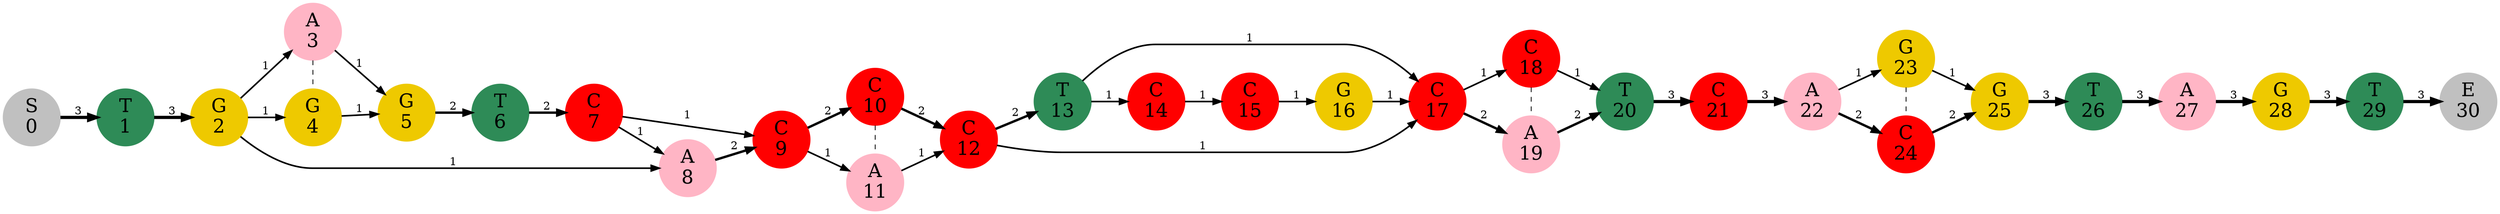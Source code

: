 // abpoa graph dot file.
// 31 nodes.
digraph ABPOA_graph {
	graph [rankdir="LR"];
	node [width=1.000000, style=filled, fixedsize=true, shape=circle];
"S
0" [color=gray, fontsize=24]
"T
1" [color=seagreen4, fontsize=24]
"G
2" [color=gold2, fontsize=24]
"A
3" [color=pink1, fontsize=24]
"G
4" [color=gold2, fontsize=24]
"G
5" [color=gold2, fontsize=24]
"T
6" [color=seagreen4, fontsize=24]
"C
7" [color=red1, fontsize=24]
"A
8" [color=pink1, fontsize=24]
"C
9" [color=red1, fontsize=24]
"C
10" [color=red1, fontsize=24]
"A
11" [color=pink1, fontsize=24]
"C
12" [color=red1, fontsize=24]
"T
13" [color=seagreen4, fontsize=24]
"C
14" [color=red1, fontsize=24]
"C
15" [color=red1, fontsize=24]
"G
16" [color=gold2, fontsize=24]
"C
17" [color=red1, fontsize=24]
"C
18" [color=red1, fontsize=24]
"A
19" [color=pink1, fontsize=24]
"T
20" [color=seagreen4, fontsize=24]
"C
21" [color=red1, fontsize=24]
"A
22" [color=pink1, fontsize=24]
"G
23" [color=gold2, fontsize=24]
"C
24" [color=red1, fontsize=24]
"G
25" [color=gold2, fontsize=24]
"T
26" [color=seagreen4, fontsize=24]
"A
27" [color=pink1, fontsize=24]
"G
28" [color=gold2, fontsize=24]
"T
29" [color=seagreen4, fontsize=24]
"E
30" [color=gray, fontsize=24]
	"S
0" -> "T
1" [label="3", penwidth=4]
	"T
1" -> "G
2" [label="3", penwidth=4]
	"G
2" -> "A
8" [label="1", penwidth=2]
	"G
2" -> "G
4" [label="1", penwidth=2]
	"G
2" -> "A
3" [label="1", penwidth=2]
	"A
3" -> "G
5" [label="1", penwidth=2]
	{rank=same; "A
3" "G
4" };
	{ edge [style=dashed, arrowhead=none]; "A
3" -> "G
4" }
	"G
4" -> "G
5" [label="1", penwidth=2]
	{rank=same; "G
4" "A
3" };
	"G
5" -> "T
6" [label="2", penwidth=3]
	"T
6" -> "C
7" [label="2", penwidth=3]
	"C
7" -> "A
8" [label="1", penwidth=2]
	"C
7" -> "C
9" [label="1", penwidth=2]
	"A
8" -> "C
9" [label="2", penwidth=3]
	"C
9" -> "A
11" [label="1", penwidth=2]
	"C
9" -> "C
10" [label="2", penwidth=3]
	"C
10" -> "C
12" [label="2", penwidth=3]
	{rank=same; "C
10" "A
11" };
	{ edge [style=dashed, arrowhead=none]; "C
10" -> "A
11" }
	"A
11" -> "C
12" [label="1", penwidth=2]
	{rank=same; "A
11" "C
10" };
	"C
12" -> "C
17" [label="1", penwidth=2]
	"C
12" -> "T
13" [label="2", penwidth=3]
	"T
13" -> "C
17" [label="1", penwidth=2]
	"T
13" -> "C
14" [label="1", penwidth=2]
	"C
14" -> "C
15" [label="1", penwidth=2]
	"C
15" -> "G
16" [label="1", penwidth=2]
	"G
16" -> "C
17" [label="1", penwidth=2]
	"C
17" -> "A
19" [label="2", penwidth=3]
	"C
17" -> "C
18" [label="1", penwidth=2]
	"C
18" -> "T
20" [label="1", penwidth=2]
	{rank=same; "C
18" "A
19" };
	{ edge [style=dashed, arrowhead=none]; "C
18" -> "A
19" }
	"A
19" -> "T
20" [label="2", penwidth=3]
	{rank=same; "A
19" "C
18" };
	"T
20" -> "C
21" [label="3", penwidth=4]
	"C
21" -> "A
22" [label="3", penwidth=4]
	"A
22" -> "C
24" [label="2", penwidth=3]
	"A
22" -> "G
23" [label="1", penwidth=2]
	"G
23" -> "G
25" [label="1", penwidth=2]
	{rank=same; "G
23" "C
24" };
	{ edge [style=dashed, arrowhead=none]; "G
23" -> "C
24" }
	"C
24" -> "G
25" [label="2", penwidth=3]
	{rank=same; "C
24" "G
23" };
	"G
25" -> "T
26" [label="3", penwidth=4]
	"T
26" -> "A
27" [label="3", penwidth=4]
	"A
27" -> "G
28" [label="3", penwidth=4]
	"G
28" -> "T
29" [label="3", penwidth=4]
	"T
29" -> "E
30" [label="3", penwidth=4]
}
